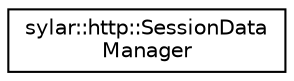 digraph "类继承关系图"
{
 // LATEX_PDF_SIZE
  edge [fontname="Helvetica",fontsize="10",labelfontname="Helvetica",labelfontsize="10"];
  node [fontname="Helvetica",fontsize="10",shape=record];
  rankdir="LR";
  Node0 [label="sylar::http::SessionData\lManager",height=0.2,width=0.4,color="black", fillcolor="white", style="filled",URL="$classsylar_1_1http_1_1SessionDataManager.html",tooltip=" "];
}
